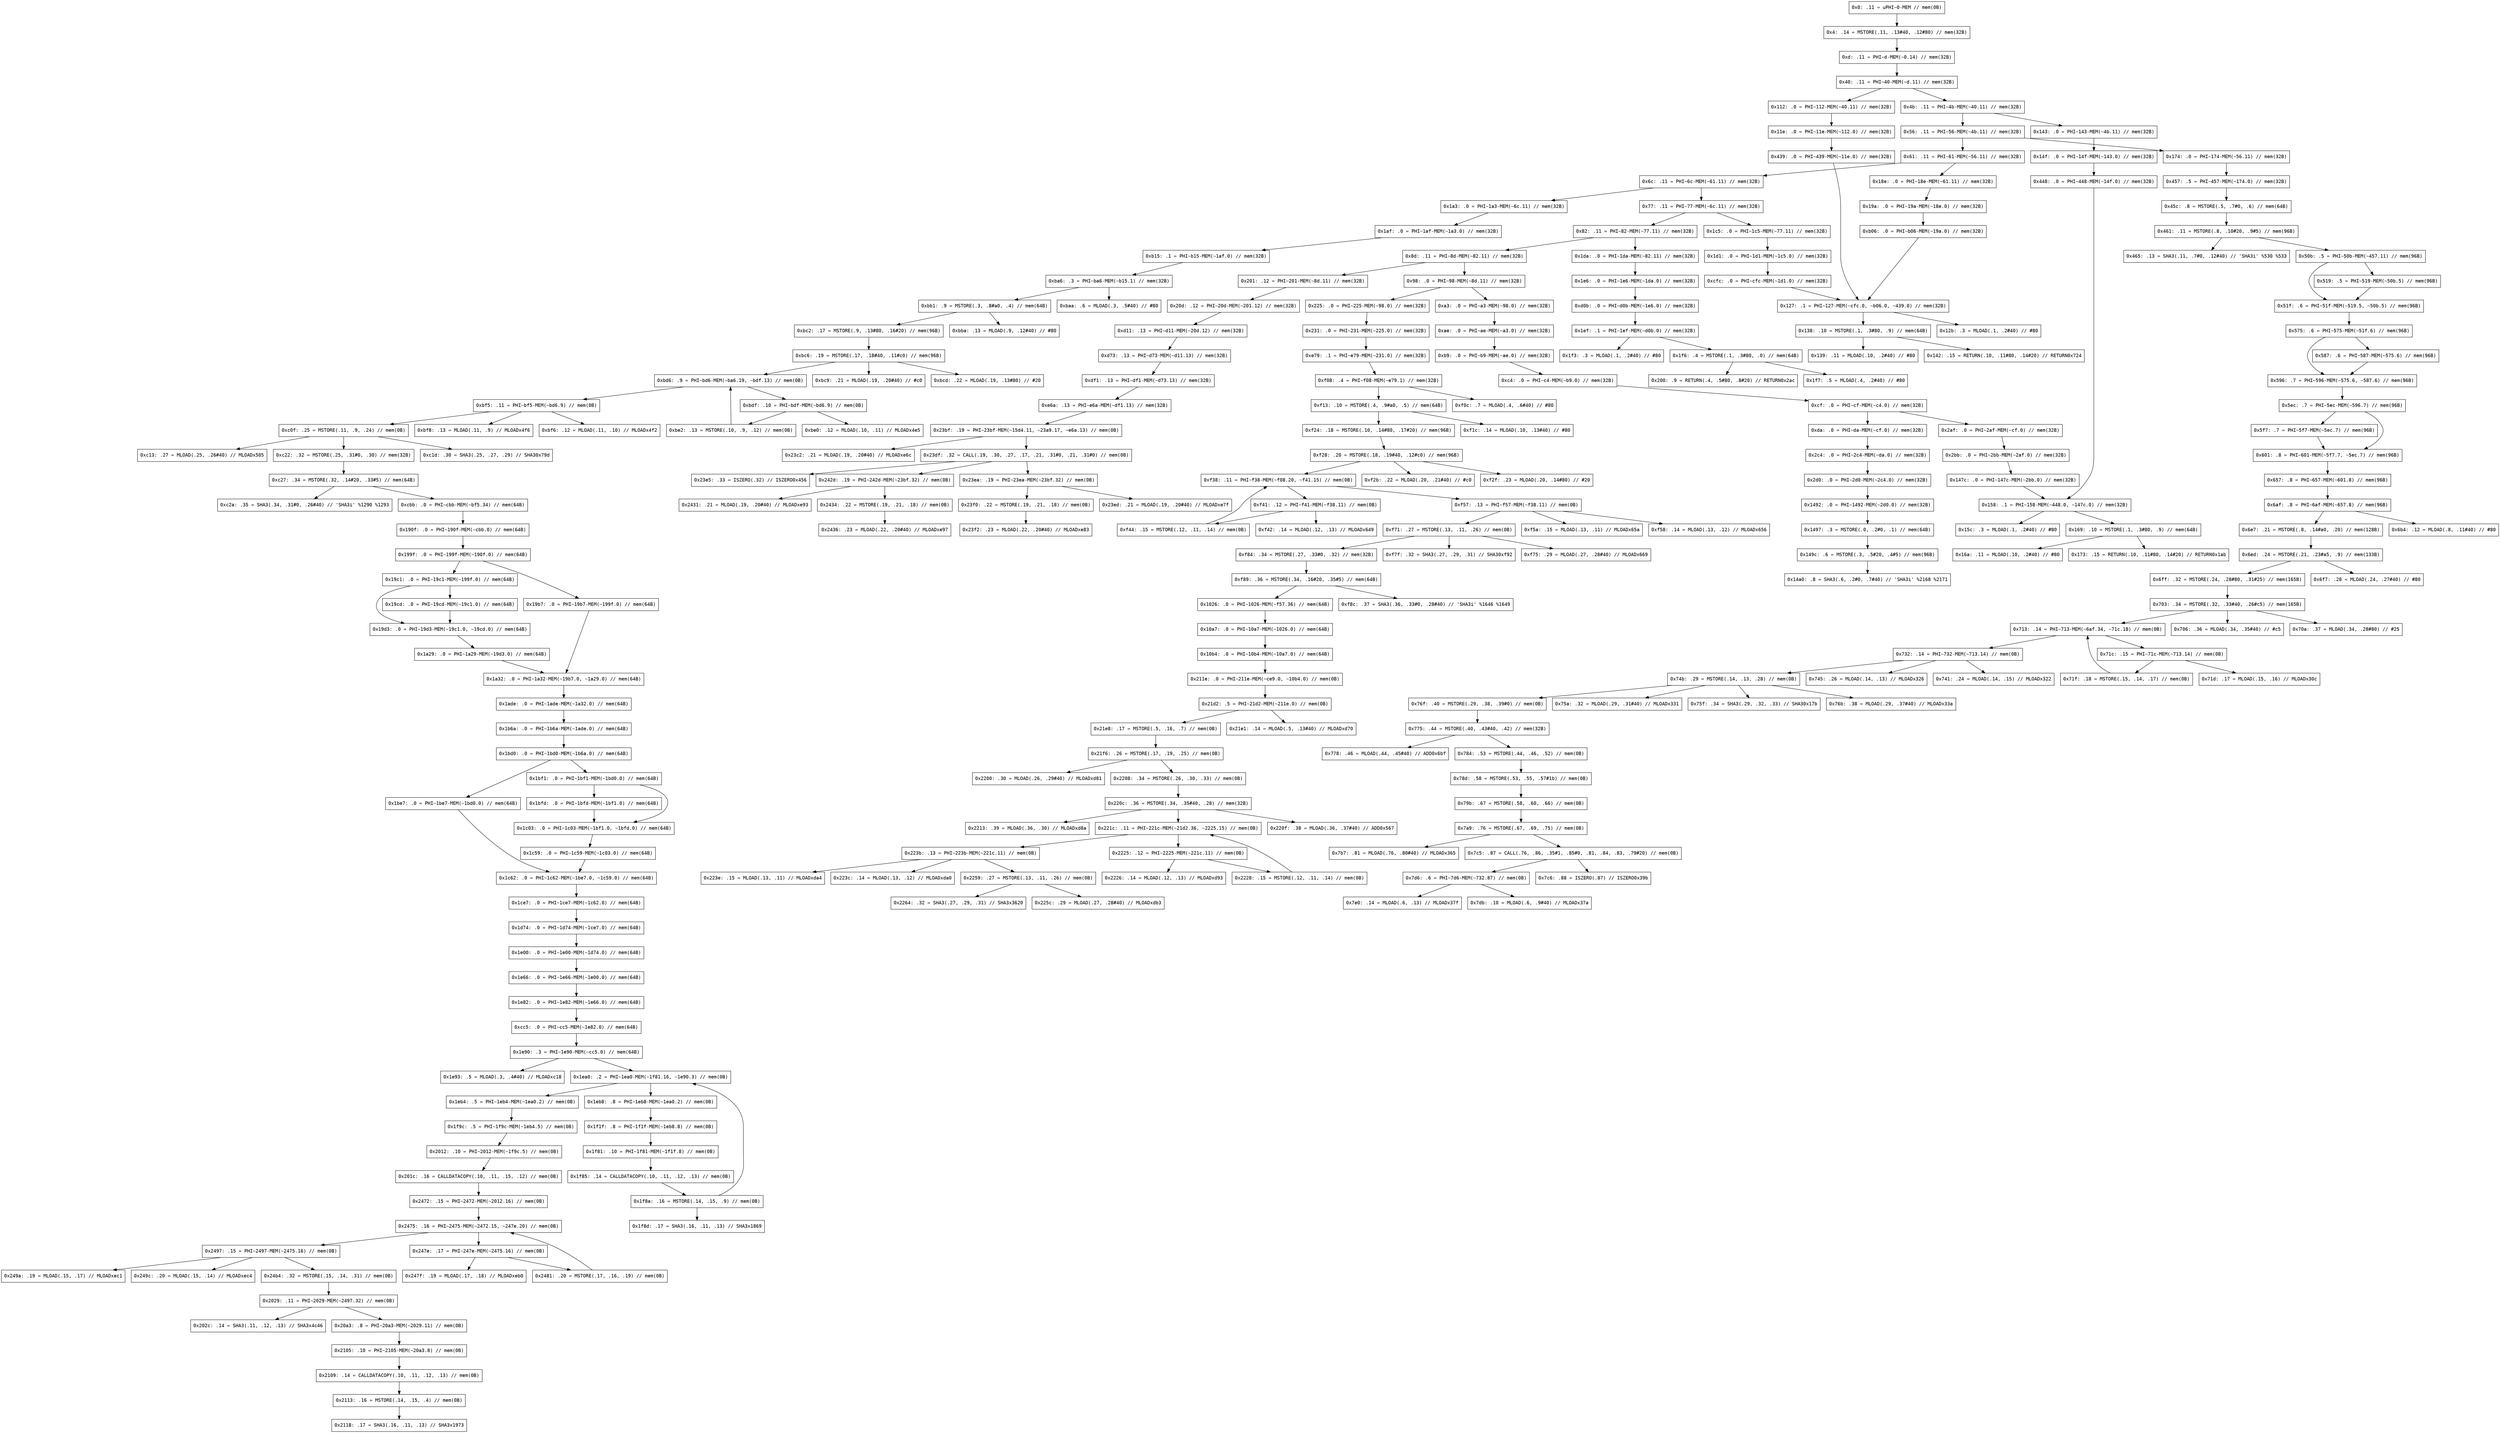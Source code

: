 
digraph G {
graph [fontname = "consolas"];
node  [fontname = "consolas"];
edge  [fontname = "consolas"];
instruction_3 [label="0x0: .11 = uPHI~0-MEM // mem(0B)", shape="record"];
instruction_2 [label="0x4: .14 = MSTORE(.11, .13#40, .12#80) // mem(32B)", shape="record"];
instruction_4413 [label="0xd: .11 = PHI~d-MEM(~0.14) // mem(32B)", shape="record"];
instruction_4330 [label="0x40: .11 = PHI~40-MEM(~d.11) // mem(32B)", shape="record"];
instruction_4243 [label="0x112: .0 = PHI~112-MEM(~40.11) // mem(32B)", shape="record"];
instruction_4241 [label="0x4b: .11 = PHI~4b-MEM(~40.11) // mem(32B)", shape="record"];
instruction_4099 [label="0x11e: .0 = PHI~11e-MEM(~112.0) // mem(32B)", shape="record"];
instruction_4097 [label="0x56: .11 = PHI~56-MEM(~4b.11) // mem(32B)", shape="record"];
instruction_4244 [label="0x143: .0 = PHI~143-MEM(~4b.11) // mem(32B)", shape="record"];
instruction_3863 [label="0x439: .0 = PHI~439-MEM(~11e.0) // mem(32B)", shape="record"];
instruction_3861 [label="0x174: .0 = PHI~174-MEM(~56.11) // mem(32B)", shape="record"];
instruction_4353 [label="0x61: .11 = PHI~61-MEM(~56.11) // mem(32B)", shape="record"];
instruction_4100 [label="0x14f: .0 = PHI~14f-MEM(~143.0) // mem(32B)", shape="record"];
instruction_129 [label="0x127: .1 = PHI~127-MEM(~cfc.0, ~b06.0, ~439.0) // mem(32B)", shape="record"];
instruction_532 [label="0x457: .5 = PHI~457-MEM(~174.0) // mem(32B)", shape="record"];
instruction_4259 [label="0x18e: .0 = PHI~18e-MEM(~61.11) // mem(32B)", shape="record"];
instruction_4354 [label="0x6c: .11 = PHI~6c-MEM(~61.11) // mem(32B)", shape="record"];
instruction_3864 [label="0x448: .0 = PHI~448-MEM(~14f.0) // mem(32B)", shape="record"];
instruction_137 [label="0x138: .10 = MSTORE(.1, .3#80, .9) // mem(64B)", shape="record"];
instruction_128 [label="0x12b: .3 = MLOAD(.1, .2#40) // #80", shape="record"];
instruction_531 [label="0x45c: .8 = MSTORE(.5, .7#0, .6) // mem(64B)", shape="record"];
instruction_4132 [label="0x19a: .0 = PHI~19a-MEM(~18e.0) // mem(32B)", shape="record"];
instruction_4260 [label="0x1a3: .0 = PHI~1a3-MEM(~6c.11) // mem(32B)", shape="record"];
instruction_4355 [label="0x77: .11 = PHI~77-MEM(~6c.11) // mem(32B)", shape="record"];
instruction_156 [label="0x158: .1 = PHI~158-MEM(~448.0, ~147c.0) // mem(32B)", shape="record"];
instruction_142 [label="0x142: .15 = RETURN(.10, .11#80, .14#20) // RETURN0x724", shape="record"];
instruction_138 [label="0x139: .11 = MLOAD(.10, .2#40) // #80", shape="record"];
instruction_535 [label="0x461: .11 = MSTORE(.8, .10#20, .9#5) // mem(96B)", shape="record"];
instruction_3913 [label="0xb06: .0 = PHI~b06-MEM(~19a.0) // mem(32B)", shape="record"];
instruction_4133 [label="0x1af: .0 = PHI~1af-MEM(~1a3.0) // mem(32B)", shape="record"];
instruction_4356 [label="0x82: .11 = PHI~82-MEM(~77.11) // mem(32B)", shape="record"];
instruction_4261 [label="0x1c5: .0 = PHI~1c5-MEM(~77.11) // mem(32B)", shape="record"];
instruction_164 [label="0x169: .10 = MSTORE(.1, .3#80, .9) // mem(64B)", shape="record"];
instruction_155 [label="0x15c: .3 = MLOAD(.1, .2#40) // #80", shape="record"];
instruction_4580 [label="0x50b: .5 = PHI~50b-MEM(~457.11) // mem(96B)", shape="record"];
instruction_537 [label="0x465: .13 = SHA3(.11, .7#0, .12#40) // 'SHA3i' %530 %533", shape="record"];
instruction_3915 [label="0xb15: .1 = PHI~b15-MEM(~1af.0) // mem(32B)", shape="record"];
instruction_4430 [label="0x8d: .11 = PHI~8d-MEM(~82.11) // mem(32B)", shape="record"];
instruction_4262 [label="0x1da: .0 = PHI~1da-MEM(~82.11) // mem(32B)", shape="record"];
instruction_4135 [label="0x1d1: .0 = PHI~1d1-MEM(~1c5.0) // mem(32B)", shape="record"];
instruction_165 [label="0x16a: .11 = MLOAD(.10, .2#40) // #80", shape="record"];
instruction_169 [label="0x173: .15 = RETURN(.10, .11#80, .14#20) // RETURN0x1ab", shape="record"];
instruction_4509 [label="0x51f: .6 = PHI~51f-MEM(~519.5, ~50b.5) // mem(96B)", shape="record"];
instruction_4579 [label="0x519: .5 = PHI~519-MEM(~50b.5) // mem(96B)", shape="record"];
instruction_1228 [label="0xba6: .3 = PHI~ba6-MEM(~b15.1) // mem(32B)", shape="record"];
instruction_4358 [label="0x98: .0 = PHI~98-MEM(~8d.11) // mem(32B)", shape="record"];
instruction_4522 [label="0x201: .12 = PHI~201-MEM(~8d.11) // mem(32B)", shape="record"];
instruction_4136 [label="0x1e6: .0 = PHI~1e6-MEM(~1da.0) // mem(32B)", shape="record"];
instruction_3938 [label="0xcfc: .0 = PHI~cfc-MEM(~1d1.0) // mem(32B)", shape="record"];
instruction_4419 [label="0x575: .6 = PHI~575-MEM(~51f.6) // mem(96B)", shape="record"];
instruction_1227 [label="0xbaa: .6 = MLOAD(.3, .5#40) // #80", shape="record"];
instruction_1231 [label="0xbb1: .9 = MSTORE(.3, .8#a0, .4) // mem(64B)", shape="record"];
instruction_4265 [label="0x225: .0 = PHI~225-MEM(~98.0) // mem(32B)", shape="record"];
instruction_4676 [label="0xa3: .0 = PHI~a3-MEM(~98.0) // mem(32B)", shape="record"];
instruction_4429 [label="0x20d: .12 = PHI~20d-MEM(~201.12) // mem(32B)", shape="record"];
instruction_3939 [label="0xd0b: .0 = PHI~d0b-MEM(~1e6.0) // mem(32B)", shape="record"];
instruction_4420 [label="0x587: .6 = PHI~587-MEM(~575.6) // mem(96B)", shape="record"];
instruction_4337 [label="0x596: .7 = PHI~596-MEM(~575.6, ~587.6) // mem(96B)", shape="record"];
instruction_1239 [label="0xbc2: .17 = MSTORE(.9, .13#80, .16#20) // mem(96B)", shape="record"];
instruction_1235 [label="0xbba: .13 = MLOAD(.9, .12#40) // #80", shape="record"];
instruction_4139 [label="0x231: .0 = PHI~231-MEM(~225.0) // mem(32B)", shape="record"];
instruction_4575 [label="0xae: .0 = PHI~ae-MEM(~a3.0) // mem(32B)", shape="record"];
instruction_4357 [label="0xd11: .13 = PHI~d11-MEM(~20d.12) // mem(32B)", shape="record"];
instruction_237 [label="0x1ef: .1 = PHI~1ef-MEM(~d0b.0) // mem(32B)", shape="record"];
instruction_4250 [label="0x5ec: .7 = PHI~5ec-MEM(~596.7) // mem(96B)", shape="record"];
instruction_1241 [label="0xbc6: .19 = MSTORE(.17, .18#40, .11#c0) // mem(96B)", shape="record"];
instruction_3944 [label="0xe79: .1 = PHI~e79-MEM(~231.0) // mem(32B)", shape="record"];
instruction_4505 [label="0xb9: .0 = PHI~b9-MEM(~ae.0) // mem(32B)", shape="record"];
instruction_4264 [label="0xd73: .13 = PHI~d73-MEM(~d11.13) // mem(32B)", shape="record"];
instruction_239 [label="0x1f6: .4 = MSTORE(.1, .3#80, .0) // mem(64B)", shape="record"];
instruction_236 [label="0x1f3: .3 = MLOAD(.1, .2#40) // #80", shape="record"];
instruction_4107 [label="0x601: .8 = PHI~601-MEM(~5f7.7, ~5ec.7) // mem(96B)", shape="record"];
instruction_4249 [label="0x5f7: .7 = PHI~5f7-MEM(~5ec.7) // mem(96B)", shape="record"];
instruction_1244 [label="0xbcd: .22 = MLOAD(.19, .13#80) // #20", shape="record"];
instruction_3813 [label="0xbd6: .9 = PHI~bd6-MEM(~ba6.19, ~bdf.13) // mem(0B)", shape="record"];
instruction_1243 [label="0xbc9: .21 = MLOAD(.19, .20#40) // #c0", shape="record"];
instruction_1584 [label="0xf08: .4 = PHI~f08-MEM(~e79.1) // mem(32B)", shape="record"];
instruction_4414 [label="0xc4: .0 = PHI~c4-MEM(~b9.0) // mem(32B)", shape="record"];
instruction_4138 [label="0xdf1: .13 = PHI~df1-MEM(~d73.13) // mem(32B)", shape="record"];
instruction_244 [label="0x200: .9 = RETURN(.4, .5#80, .8#20) // RETURN0x2ac", shape="record"];
instruction_240 [label="0x1f7: .5 = MLOAD(.4, .2#40) // #80", shape="record"];
instruction_3870 [label="0x657: .8 = PHI~657-MEM(~601.8) // mem(96B)", shape="record"];
instruction_1267 [label="0xbf5: .11 = PHI~bf5-MEM(~bd6.9) // mem(0B)", shape="record"];
instruction_1254 [label="0xbdf: .10 = PHI~bdf-MEM(~bd6.9) // mem(0B)", shape="record"];
instruction_1587 [label="0xf13: .10 = MSTORE(.4, .9#a0, .5) // mem(64B)", shape="record"];
instruction_1583 [label="0xf0c: .7 = MLOAD(.4, .6#40) // #80", shape="record"];
instruction_4331 [label="0xcf: .0 = PHI~cf-MEM(~c4.0) // mem(32B)", shape="record"];
instruction_3942 [label="0xe6a: .13 = PHI~e6a-MEM(~df1.13) // mem(32B)", shape="record"];
instruction_746 [label="0x6af: .8 = PHI~6af-MEM(~657.8) // mem(96B)", shape="record"];
instruction_1283 [label="0xc0f: .25 = MSTORE(.11, .9, .24) // mem(0B)", shape="record"];
instruction_1270 [label="0xbf8: .13 = MLOAD(.11, .9) // MLOADx4f6", shape="record"];
instruction_1266 [label="0xbf6: .12 = MLOAD(.11, .10) // MLOADx4f2", shape="record"];
instruction_1256 [label="0xbe2: .13 = MSTORE(.10, .9, .12) // mem(0B)", shape="record"];
instruction_1253 [label="0xbe0: .12 = MLOAD(.10, .11) // MLOADx4e5", shape="record"];
instruction_1595 [label="0xf24: .18 = MSTORE(.10, .14#80, .17#20) // mem(96B)", shape="record"];
instruction_1591 [label="0xf1c: .14 = MLOAD(.10, .13#40) // #80", shape="record"];
instruction_4242 [label="0xda: .0 = PHI~da-MEM(~cf.0) // mem(32B)", shape="record"];
instruction_4269 [label="0x2af: .0 = PHI~2af-MEM(~cf.0) // mem(32B)", shape="record"];
instruction_3693 [label="0x23bf: .19 = PHI~23bf-MEM(~15d4.11, ~23a9.17, ~e6a.13) // mem(0B)", shape="record"];
instruction_755 [label="0x6e7: .21 = MSTORE(.8, .14#a0, .20) // mem(128B)", shape="record"];
instruction_745 [label="0x6b4: .12 = MLOAD(.8, .11#40) // #80", shape="record"];
instruction_1290 [label="0xc1d: .30 = SHA3(.25, .27, .29) // SHA30x79d", shape="record"];
instruction_1285 [label="0xc13: .27 = MLOAD(.25, .26#40) // MLOADx505", shape="record"];
instruction_1292 [label="0xc22: .32 = MSTORE(.25, .31#0, .30) // mem(32B)", shape="record"];
instruction_1597 [label="0xf28: .20 = MSTORE(.18, .19#40, .12#c0) // mem(96B)", shape="record"];
instruction_4098 [label="0x2c4: .0 = PHI~2c4-MEM(~da.0) // mem(32B)", shape="record"];
instruction_4145 [label="0x2bb: .0 = PHI~2bb-MEM(~2af.0) // mem(32B)", shape="record"];
instruction_3692 [label="0x23c2: .21 = MLOAD(.19, .20#40) // MLOADxe6c", shape="record"];
instruction_3706 [label="0x23df: .32 = CALL(.19, .30, .27, .17, .21, .31#0, .21, .31#0) // mem(0B)", shape="record"];
instruction_758 [label="0x6ed: .24 = MSTORE(.21, .23#a5, .9) // mem(133B)", shape="record"];
instruction_1294 [label="0xc27: .34 = MSTORE(.32, .14#20, .33#5) // mem(64B)", shape="record"];
instruction_1599 [label="0xf2b: .22 = MLOAD(.20, .21#40) // #c0", shape="record"];
instruction_1600 [label="0xf2f: .23 = MLOAD(.20, .14#80) // #20", shape="record"];
instruction_3816 [label="0xf38: .11 = PHI~f38-MEM(~f08.20, ~f41.15) // mem(0B)", shape="record"];
instruction_3862 [label="0x2d0: .0 = PHI~2d0-MEM(~2c4.0) // mem(32B)", shape="record"];
instruction_3974 [label="0x147c: .0 = PHI~147c-MEM(~2bb.0) // mem(32B)", shape="record"];
instruction_3732 [label="0x242d: .19 = PHI~242d-MEM(~23bf.32) // mem(0B)", shape="record"];
instruction_3712 [label="0x23ea: .19 = PHI~23ea-MEM(~23bf.32) // mem(0B)", shape="record"];
instruction_3707 [label="0x23e5: .33 = ISZERO(.32) // ISZERO0x456", shape="record"];
instruction_766 [label="0x6ff: .32 = MSTORE(.24, .28#80, .31#25) // mem(165B)", shape="record"];
instruction_762 [label="0x6f7: .28 = MLOAD(.24, .27#40) // #80", shape="record"];
instruction_1295 [label="0xc2a: .35 = SHA3(.34, .31#0, .26#40) // 'SHA3i' %1290 %1293", shape="record"];
instruction_5152 [label="0xcbb: .0 = PHI~cbb-MEM(~bf5.34) // mem(64B)", shape="record"];
instruction_1610 [label="0xf41: .12 = PHI~f41-MEM(~f38.11) // mem(0B)", shape="record"];
instruction_1623 [label="0xf57: .13 = PHI~f57-MEM(~f38.11) // mem(0B)", shape="record"];
instruction_2170 [label="0x1492: .0 = PHI~1492-MEM(~2d0.0) // mem(32B)", shape="record"];
instruction_3731 [label="0x2431: .21 = MLOAD(.19, .20#40) // MLOADxe93", shape="record"];
instruction_3734 [label="0x2434: .22 = MSTORE(.19, .21, .18) // mem(0B)", shape="record"];
instruction_3714 [label="0x23f0: .22 = MSTORE(.19, .21, .18) // mem(0B)", shape="record"];
instruction_3711 [label="0x23ed: .21 = MLOAD(.19, .20#40) // MLOADxe7f", shape="record"];
instruction_768 [label="0x703: .34 = MSTORE(.32, .33#40, .26#c5) // mem(165B)", shape="record"];
instruction_5148 [label="0x190f: .0 = PHI~190f-MEM(~cbb.0) // mem(64B)", shape="record"];
instruction_1612 [label="0xf44: .15 = MSTORE(.12, .11, .14) // mem(0B)", shape="record"];
instruction_1609 [label="0xf42: .14 = MLOAD(.12, .13) // MLOADx649", shape="record"];
instruction_1622 [label="0xf58: .14 = MLOAD(.13, .12) // MLOADx656", shape="record"];
instruction_1639 [label="0xf71: .27 = MSTORE(.13, .11, .26) // mem(0B)", shape="record"];
instruction_1626 [label="0xf5a: .15 = MLOAD(.13, .11) // MLOADx65a", shape="record"];
instruction_2169 [label="0x1497: .3 = MSTORE(.0, .2#0, .1) // mem(64B)", shape="record"];
instruction_3735 [label="0x2436: .23 = MLOAD(.22, .20#40) // MLOADxe97", shape="record"];
instruction_3715 [label="0x23f2: .23 = MLOAD(.22, .20#40) // MLOADxe83", shape="record"];
instruction_3804 [label="0x713: .14 = PHI~713-MEM(~6af.34, ~71c.18) // mem(0B)", shape="record"];
instruction_770 [label="0x706: .36 = MLOAD(.34, .35#40) // #c5", shape="record"];
instruction_771 [label="0x70a: .37 = MLOAD(.34, .28#80) // #25", shape="record"];
instruction_5143 [label="0x199f: .0 = PHI~199f-MEM(~190f.0) // mem(64B)", shape="record"];
instruction_1646 [label="0xf7f: .32 = SHA3(.27, .29, .31) // SHA30xf92", shape="record"];
instruction_1641 [label="0xf75: .29 = MLOAD(.27, .28#40) // MLOADx669", shape="record"];
instruction_1648 [label="0xf84: .34 = MSTORE(.27, .33#0, .32) // mem(32B)", shape="record"];
instruction_2173 [label="0x149c: .6 = MSTORE(.3, .5#20, .4#5) // mem(96B)", shape="record"];
instruction_803 [label="0x732: .14 = PHI~732-MEM(~713.14) // mem(0B)", shape="record"];
instruction_781 [label="0x71c: .15 = PHI~71c-MEM(~713.14) // mem(0B)", shape="record"];
instruction_5149 [label="0x19c1: .0 = PHI~19c1-MEM(~199f.0) // mem(64B)", shape="record"];
instruction_5139 [label="0x19b7: .0 = PHI~19b7-MEM(~199f.0) // mem(64B)", shape="record"];
instruction_1650 [label="0xf89: .36 = MSTORE(.34, .16#20, .35#5) // mem(64B)", shape="record"];
instruction_2175 [label="0x14a0: .8 = SHA3(.6, .2#0, .7#40) // 'SHA3i' %2168 %2171", shape="record"];
instruction_806 [label="0x745: .26 = MLOAD(.14, .13) // MLOADx326", shape="record"];
instruction_802 [label="0x741: .24 = MLOAD(.14, .15) // MLOADx322", shape="record"];
instruction_809 [label="0x74b: .29 = MSTORE(.14, .13, .28) // mem(0B)", shape="record"];
instruction_783 [label="0x71f: .18 = MSTORE(.15, .14, .17) // mem(0B)", shape="record"];
instruction_780 [label="0x71d: .17 = MLOAD(.15, .16) // MLOADx30c", shape="record"];
instruction_5150 [label="0x19cd: .0 = PHI~19cd-MEM(~19c1.0) // mem(64B)", shape="record"];
instruction_5144 [label="0x19d3: .0 = PHI~19d3-MEM(~19c1.0, ~19cd.0) // mem(64B)", shape="record"];
instruction_5136 [label="0x1a32: .0 = PHI~1a32-MEM(~19b7.0, ~1a29.0) // mem(64B)", shape="record"];
instruction_4394 [label="0x1026: .0 = PHI~1026-MEM(~f57.36) // mem(64B)", shape="record"];
instruction_1651 [label="0xf8c: .37 = SHA3(.36, .33#0, .28#40) // 'SHA3i' %1646 %1649", shape="record"];
instruction_828 [label="0x76f: .40 = MSTORE(.29, .38, .39#0) // mem(0B)", shape="record"];
instruction_817 [label="0x75a: .32 = MLOAD(.29, .31#40) // MLOADx331", shape="record"];
instruction_819 [label="0x75f: .34 = SHA3(.29, .32, .33) // SHA30x17b", shape="record"];
instruction_826 [label="0x76b: .38 = MLOAD(.29, .37#40) // MLOADx33a", shape="record"];
instruction_5140 [label="0x1a29: .0 = PHI~1a29-MEM(~19d3.0) // mem(64B)", shape="record"];
instruction_5134 [label="0x1ade: .0 = PHI~1ade-MEM(~1a32.0) // mem(64B)", shape="record"];
instruction_4308 [label="0x10a7: .0 = PHI~10a7-MEM(~1026.0) // mem(64B)", shape="record"];
instruction_832 [label="0x775: .44 = MSTORE(.40, .43#40, .42) // mem(32B)", shape="record"];
instruction_5130 [label="0x1b6a: .0 = PHI~1b6a-MEM(~1ade.0) // mem(64B)", shape="record"];
instruction_4210 [label="0x10b4: .0 = PHI~10b4-MEM(~10a7.0) // mem(64B)", shape="record"];
instruction_834 [label="0x778: .46 = MLOAD(.44, .45#40) // ADD0x6bf", shape="record"];
instruction_841 [label="0x784: .53 = MSTORE(.44, .46, .52) // mem(0B)", shape="record"];
instruction_5125 [label="0x1bd0: .0 = PHI~1bd0-MEM(~1b6a.0) // mem(64B)", shape="record"];
instruction_4050 [label="0x211e: .0 = PHI~211e-MEM(~ce9.0, ~10b4.0) // mem(0B)", shape="record"];
instruction_846 [label="0x78d: .58 = MSTORE(.53, .55, .57#1b) // mem(0B)", shape="record"];
instruction_5131 [label="0x1bf1: .0 = PHI~1bf1-MEM(~1bd0.0) // mem(64B)", shape="record"];
instruction_5121 [label="0x1be7: .0 = PHI~1be7-MEM(~1bd0.0) // mem(64B)", shape="record"];
instruction_3441 [label="0x21d2: .5 = PHI~21d2-MEM(~211e.0) // mem(0B)", shape="record"];
instruction_855 [label="0x79b: .67 = MSTORE(.58, .60, .66) // mem(0B)", shape="record"];
instruction_5126 [label="0x1c03: .0 = PHI~1c03-MEM(~1bf1.0, ~1bfd.0) // mem(64B)", shape="record"];
instruction_5132 [label="0x1bfd: .0 = PHI~1bfd-MEM(~1bf1.0) // mem(64B)", shape="record"];
instruction_5118 [label="0x1c62: .0 = PHI~1c62-MEM(~1be7.0, ~1c59.0) // mem(64B)", shape="record"];
instruction_3444 [label="0x21e8: .17 = MSTORE(.5, .16, .7) // mem(0B)", shape="record"];
instruction_3440 [label="0x21e1: .14 = MLOAD(.5, .13#40) // MLOADxd70", shape="record"];
instruction_864 [label="0x7a9: .76 = MSTORE(.67, .69, .75) // mem(0B)", shape="record"];
instruction_5122 [label="0x1c59: .0 = PHI~1c59-MEM(~1c03.0) // mem(64B)", shape="record"];
instruction_5116 [label="0x1ce7: .0 = PHI~1ce7-MEM(~1c62.0) // mem(64B)", shape="record"];
instruction_3453 [label="0x21f6: .26 = MSTORE(.17, .19, .25) // mem(0B)", shape="record"];
instruction_869 [label="0x7b7: .81 = MLOAD(.76, .80#40) // MLOADx365", shape="record"];
instruction_875 [label="0x7c5: .87 = CALL(.76, .86, .35#1, .85#0, .81, .84, .83, .79#20) // mem(0B)", shape="record"];
instruction_5114 [label="0x1d74: .0 = PHI~1d74-MEM(~1ce7.0) // mem(64B)", shape="record"];
instruction_3461 [label="0x2208: .34 = MSTORE(.26, .30, .33) // mem(0B)", shape="record"];
instruction_3457 [label="0x2200: .30 = MLOAD(.26, .29#40) // MLOADxd81", shape="record"];
instruction_891 [label="0x7d6: .6 = PHI~7d6-MEM(~732.87) // mem(0B)", shape="record"];
instruction_876 [label="0x7c6: .88 = ISZERO(.87) // ISZERO0x39b", shape="record"];
instruction_5112 [label="0x1e00: .0 = PHI~1e00-MEM(~1d74.0) // mem(64B)", shape="record"];
instruction_3463 [label="0x220c: .36 = MSTORE(.34, .35#40, .28) // mem(32B)", shape="record"];
instruction_895 [label="0x7e0: .14 = MLOAD(.6, .13) // MLOADx37f", shape="record"];
instruction_890 [label="0x7db: .10 = MLOAD(.6, .9#40) // MLOADx37a", shape="record"];
instruction_5110 [label="0x1e66: .0 = PHI~1e66-MEM(~1e00.0) // mem(64B)", shape="record"];
instruction_3466 [label="0x2213: .39 = MLOAD(.36, .30) // MLOADxd8a", shape="record"];
instruction_3828 [label="0x221c: .11 = PHI~221c-MEM(~21d2.36, ~2225.15) // mem(0B)", shape="record"];
instruction_3465 [label="0x220f: .38 = MLOAD(.36, .37#40) // ADD0x567", shape="record"];
instruction_5108 [label="0x1e82: .0 = PHI~1e82-MEM(~1e66.0) // mem(64B)", shape="record"];
instruction_3489 [label="0x223b: .13 = PHI~223b-MEM(~221c.11) // mem(0B)", shape="record"];
instruction_3476 [label="0x2225: .12 = PHI~2225-MEM(~221c.11) // mem(0B)", shape="record"];
instruction_3935 [label="0xcc5: .0 = PHI~cc5-MEM(~1e82.0) // mem(64B)", shape="record"];
instruction_3505 [label="0x2259: .27 = MSTORE(.13, .11, .26) // mem(0B)", shape="record"];
instruction_3492 [label="0x223e: .15 = MLOAD(.13, .11) // MLOADxda4", shape="record"];
instruction_3488 [label="0x223c: .14 = MLOAD(.13, .12) // MLOADxda0", shape="record"];
instruction_3478 [label="0x2228: .15 = MSTORE(.12, .11, .14) // mem(0B)", shape="record"];
instruction_3475 [label="0x2226: .14 = MLOAD(.12, .13) // MLOADxd93", shape="record"];
instruction_3097 [label="0x1e90: .3 = PHI~1e90-MEM(~cc5.0) // mem(64B)", shape="record"];
instruction_3507 [label="0x225c: .29 = MLOAD(.27, .28#40) // MLOADxdb3", shape="record"];
instruction_3513 [label="0x2264: .32 = SHA3(.27, .29, .31) // SHA3x3620", shape="record"];
instruction_3096 [label="0x1e93: .5 = MLOAD(.3, .4#40) // MLOADxc18", shape="record"];
instruction_4306 [label="0x1ea0: .2 = PHI~1ea0-MEM(~1f81.16, ~1e90.3) // mem(0B)", shape="record"];
instruction_4203 [label="0x1eb4: .5 = PHI~1eb4-MEM(~1ea0.2) // mem(0B)", shape="record"];
instruction_4200 [label="0x1eb8: .8 = PHI~1eb8-MEM(~1ea0.2) // mem(0B)", shape="record"];
instruction_4035 [label="0x1f9c: .5 = PHI~1f9c-MEM(~1eb4.5) // mem(0B)", shape="record"];
instruction_4032 [label="0x1f1f: .8 = PHI~1f1f-MEM(~1eb8.8) // mem(0B)", shape="record"];
instruction_3262 [label="0x2012: .10 = PHI~2012-MEM(~1f9c.5) // mem(0B)", shape="record"];
instruction_3195 [label="0x1f81: .10 = PHI~1f81-MEM(~1f1f.8) // mem(0B)", shape="record"];
instruction_3261 [label="0x201c: .16 = CALLDATACOPY(.10, .11, .15, .12) // mem(0B)", shape="record"];
instruction_3194 [label="0x1f85: .14 = CALLDATACOPY(.10, .11, .12, .13) // mem(0B)", shape="record"];
instruction_3859 [label="0x2472: .15 = PHI~2472-MEM(~2012.16) // mem(0B)", shape="record"];
instruction_3199 [label="0x1f8a: .16 = MSTORE(.14, .15, .9) // mem(0B)", shape="record"];
instruction_3849 [label="0x2475: .16 = PHI~2475-MEM(~2472.15, ~247e.20) // mem(0B)", shape="record"];
instruction_3200 [label="0x1f8d: .17 = SHA3(.16, .11, .13) // SHA3x1869", shape="record"];
instruction_3778 [label="0x2497: .15 = PHI~2497-MEM(~2475.16) // mem(0B)", shape="record"];
instruction_3761 [label="0x247e: .17 = PHI~247e-MEM(~2475.16) // mem(0B)", shape="record"];
instruction_3792 [label="0x24b4: .32 = MSTORE(.15, .14, .31) // mem(0B)", shape="record"];
instruction_3777 [label="0x249a: .19 = MLOAD(.15, .17) // MLOADxec1", shape="record"];
instruction_3780 [label="0x249c: .20 = MLOAD(.15, .14) // MLOADxec4", shape="record"];
instruction_3760 [label="0x247f: .19 = MLOAD(.17, .18) // MLOADxeb0", shape="record"];
instruction_3763 [label="0x2481: .20 = MSTORE(.17, .16, .19) // mem(0B)", shape="record"];
instruction_3273 [label="0x2029: .11 = PHI~2029-MEM(~2497.32) // mem(0B)", shape="record"];
instruction_3272 [label="0x202c: .14 = SHA3(.11, .12, .13) // SHA3x4c46", shape="record"];
instruction_4039 [label="0x20a3: .8 = PHI~20a3-MEM(~2029.11) // mem(0B)", shape="record"];
instruction_3364 [label="0x2105: .10 = PHI~2105-MEM(~20a3.8) // mem(0B)", shape="record"];
instruction_3363 [label="0x2109: .14 = CALLDATACOPY(.10, .11, .12, .13) // mem(0B)", shape="record"];
instruction_3372 [label="0x2113: .16 = MSTORE(.14, .15, .4) // mem(0B)", shape="record"];
instruction_3375 [label="0x2118: .17 = SHA3(.16, .11, .13) // SHA3x1973", shape="record"];
instruction_3 -> instruction_2
instruction_2 -> instruction_4413
instruction_4413 -> instruction_4330
instruction_4330 -> instruction_4243
instruction_4330 -> instruction_4241
instruction_4243 -> instruction_4099
instruction_4241 -> instruction_4097
instruction_4241 -> instruction_4244
instruction_4099 -> instruction_3863
instruction_4097 -> instruction_3861
instruction_4097 -> instruction_4353
instruction_4244 -> instruction_4100
instruction_3863 -> instruction_129
instruction_3861 -> instruction_532
instruction_4353 -> instruction_4259
instruction_4353 -> instruction_4354
instruction_4100 -> instruction_3864
instruction_129 -> instruction_137
instruction_129 -> instruction_128
instruction_532 -> instruction_531
instruction_4259 -> instruction_4132
instruction_4354 -> instruction_4260
instruction_4354 -> instruction_4355
instruction_3864 -> instruction_156
instruction_137 -> instruction_142
instruction_137 -> instruction_138
instruction_531 -> instruction_535
instruction_4132 -> instruction_3913
instruction_4260 -> instruction_4133
instruction_4355 -> instruction_4356
instruction_4355 -> instruction_4261
instruction_156 -> instruction_164
instruction_156 -> instruction_155
instruction_535 -> instruction_4580
instruction_535 -> instruction_537
instruction_3913 -> instruction_129
instruction_4133 -> instruction_3915
instruction_4356 -> instruction_4430
instruction_4356 -> instruction_4262
instruction_4261 -> instruction_4135
instruction_164 -> instruction_165
instruction_164 -> instruction_169
instruction_4580 -> instruction_4509
instruction_4580 -> instruction_4579
instruction_3915 -> instruction_1228
instruction_4430 -> instruction_4358
instruction_4430 -> instruction_4522
instruction_4262 -> instruction_4136
instruction_4135 -> instruction_3938
instruction_4509 -> instruction_4419
instruction_4579 -> instruction_4509
instruction_1228 -> instruction_1227
instruction_1228 -> instruction_1231
instruction_4358 -> instruction_4265
instruction_4358 -> instruction_4676
instruction_4522 -> instruction_4429
instruction_4136 -> instruction_3939
instruction_3938 -> instruction_129
instruction_4419 -> instruction_4420
instruction_4419 -> instruction_4337
instruction_1231 -> instruction_1239
instruction_1231 -> instruction_1235
instruction_4265 -> instruction_4139
instruction_4676 -> instruction_4575
instruction_4429 -> instruction_4357
instruction_3939 -> instruction_237
instruction_4420 -> instruction_4337
instruction_4337 -> instruction_4250
instruction_1239 -> instruction_1241
instruction_4139 -> instruction_3944
instruction_4575 -> instruction_4505
instruction_4357 -> instruction_4264
instruction_237 -> instruction_239
instruction_237 -> instruction_236
instruction_4250 -> instruction_4107
instruction_4250 -> instruction_4249
instruction_1241 -> instruction_1244
instruction_1241 -> instruction_3813
instruction_1241 -> instruction_1243
instruction_3944 -> instruction_1584
instruction_4505 -> instruction_4414
instruction_4264 -> instruction_4138
instruction_239 -> instruction_244
instruction_239 -> instruction_240
instruction_4107 -> instruction_3870
instruction_4249 -> instruction_4107
instruction_3813 -> instruction_1267
instruction_3813 -> instruction_1254
instruction_1584 -> instruction_1587
instruction_1584 -> instruction_1583
instruction_4414 -> instruction_4331
instruction_4138 -> instruction_3942
instruction_3870 -> instruction_746
instruction_1267 -> instruction_1283
instruction_1267 -> instruction_1270
instruction_1267 -> instruction_1266
instruction_1254 -> instruction_1256
instruction_1254 -> instruction_1253
instruction_1587 -> instruction_1595
instruction_1587 -> instruction_1591
instruction_4331 -> instruction_4242
instruction_4331 -> instruction_4269
instruction_3942 -> instruction_3693
instruction_746 -> instruction_755
instruction_746 -> instruction_745
instruction_1283 -> instruction_1290
instruction_1283 -> instruction_1285
instruction_1283 -> instruction_1292
instruction_1256 -> instruction_3813
instruction_1595 -> instruction_1597
instruction_4242 -> instruction_4098
instruction_4269 -> instruction_4145
instruction_3693 -> instruction_3692
instruction_3693 -> instruction_3706
instruction_755 -> instruction_758
instruction_1292 -> instruction_1294
instruction_1597 -> instruction_1599
instruction_1597 -> instruction_1600
instruction_1597 -> instruction_3816
instruction_4098 -> instruction_3862
instruction_4145 -> instruction_3974
instruction_3706 -> instruction_3732
instruction_3706 -> instruction_3712
instruction_3706 -> instruction_3707
instruction_758 -> instruction_766
instruction_758 -> instruction_762
instruction_1294 -> instruction_1295
instruction_1294 -> instruction_5152
instruction_3816 -> instruction_1610
instruction_3816 -> instruction_1623
instruction_3862 -> instruction_2170
instruction_3974 -> instruction_156
instruction_3732 -> instruction_3731
instruction_3732 -> instruction_3734
instruction_3712 -> instruction_3714
instruction_3712 -> instruction_3711
instruction_766 -> instruction_768
instruction_5152 -> instruction_5148
instruction_1610 -> instruction_1612
instruction_1610 -> instruction_1609
instruction_1623 -> instruction_1622
instruction_1623 -> instruction_1639
instruction_1623 -> instruction_1626
instruction_2170 -> instruction_2169
instruction_3734 -> instruction_3735
instruction_3714 -> instruction_3715
instruction_768 -> instruction_3804
instruction_768 -> instruction_770
instruction_768 -> instruction_771
instruction_5148 -> instruction_5143
instruction_1612 -> instruction_3816
instruction_1639 -> instruction_1646
instruction_1639 -> instruction_1641
instruction_1639 -> instruction_1648
instruction_2169 -> instruction_2173
instruction_3804 -> instruction_803
instruction_3804 -> instruction_781
instruction_5143 -> instruction_5149
instruction_5143 -> instruction_5139
instruction_1648 -> instruction_1650
instruction_2173 -> instruction_2175
instruction_803 -> instruction_806
instruction_803 -> instruction_802
instruction_803 -> instruction_809
instruction_781 -> instruction_783
instruction_781 -> instruction_780
instruction_5149 -> instruction_5150
instruction_5149 -> instruction_5144
instruction_5139 -> instruction_5136
instruction_1650 -> instruction_4394
instruction_1650 -> instruction_1651
instruction_809 -> instruction_828
instruction_809 -> instruction_817
instruction_809 -> instruction_819
instruction_809 -> instruction_826
instruction_783 -> instruction_3804
instruction_5150 -> instruction_5144
instruction_5144 -> instruction_5140
instruction_5136 -> instruction_5134
instruction_4394 -> instruction_4308
instruction_828 -> instruction_832
instruction_5140 -> instruction_5136
instruction_5134 -> instruction_5130
instruction_4308 -> instruction_4210
instruction_832 -> instruction_834
instruction_832 -> instruction_841
instruction_5130 -> instruction_5125
instruction_4210 -> instruction_4050
instruction_841 -> instruction_846
instruction_5125 -> instruction_5131
instruction_5125 -> instruction_5121
instruction_4050 -> instruction_3441
instruction_846 -> instruction_855
instruction_5131 -> instruction_5126
instruction_5131 -> instruction_5132
instruction_5121 -> instruction_5118
instruction_3441 -> instruction_3444
instruction_3441 -> instruction_3440
instruction_855 -> instruction_864
instruction_5126 -> instruction_5122
instruction_5132 -> instruction_5126
instruction_5118 -> instruction_5116
instruction_3444 -> instruction_3453
instruction_864 -> instruction_869
instruction_864 -> instruction_875
instruction_5122 -> instruction_5118
instruction_5116 -> instruction_5114
instruction_3453 -> instruction_3461
instruction_3453 -> instruction_3457
instruction_875 -> instruction_891
instruction_875 -> instruction_876
instruction_5114 -> instruction_5112
instruction_3461 -> instruction_3463
instruction_891 -> instruction_895
instruction_891 -> instruction_890
instruction_5112 -> instruction_5110
instruction_3463 -> instruction_3466
instruction_3463 -> instruction_3828
instruction_3463 -> instruction_3465
instruction_5110 -> instruction_5108
instruction_3828 -> instruction_3489
instruction_3828 -> instruction_3476
instruction_5108 -> instruction_3935
instruction_3489 -> instruction_3505
instruction_3489 -> instruction_3492
instruction_3489 -> instruction_3488
instruction_3476 -> instruction_3478
instruction_3476 -> instruction_3475
instruction_3935 -> instruction_3097
instruction_3505 -> instruction_3507
instruction_3505 -> instruction_3513
instruction_3478 -> instruction_3828
instruction_3097 -> instruction_3096
instruction_3097 -> instruction_4306
instruction_4306 -> instruction_4203
instruction_4306 -> instruction_4200
instruction_4203 -> instruction_4035
instruction_4200 -> instruction_4032
instruction_4035 -> instruction_3262
instruction_4032 -> instruction_3195
instruction_3262 -> instruction_3261
instruction_3195 -> instruction_3194
instruction_3261 -> instruction_3859
instruction_3194 -> instruction_3199
instruction_3859 -> instruction_3849
instruction_3199 -> instruction_4306
instruction_3199 -> instruction_3200
instruction_3849 -> instruction_3778
instruction_3849 -> instruction_3761
instruction_3778 -> instruction_3792
instruction_3778 -> instruction_3777
instruction_3778 -> instruction_3780
instruction_3761 -> instruction_3760
instruction_3761 -> instruction_3763
instruction_3792 -> instruction_3273
instruction_3763 -> instruction_3849
instruction_3273 -> instruction_3272
instruction_3273 -> instruction_4039
instruction_4039 -> instruction_3364
instruction_3364 -> instruction_3363
instruction_3363 -> instruction_3372
instruction_3372 -> instruction_3375
}
